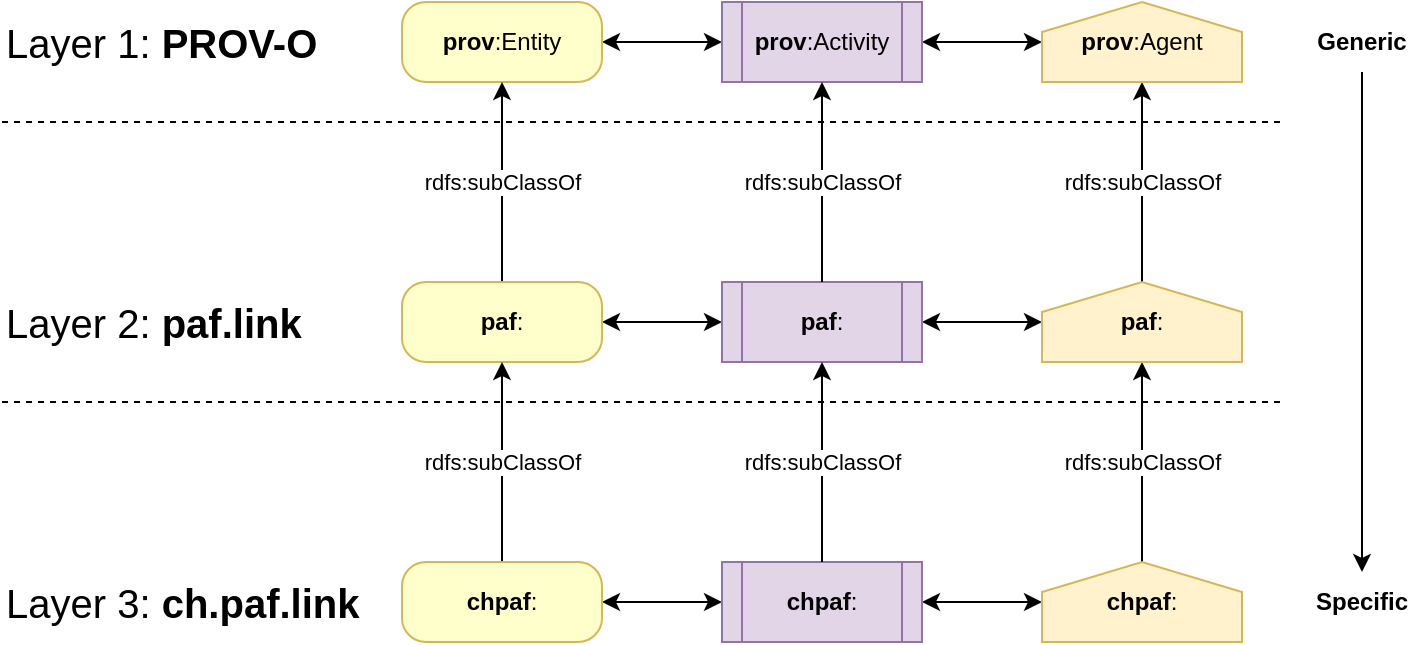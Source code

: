 <mxfile version="21.3.4" type="device">
  <diagram id="j3nCLHnntAiGY3WYhjUm" name="Page-1">
    <mxGraphModel dx="1026" dy="684" grid="1" gridSize="10" guides="1" tooltips="1" connect="1" arrows="1" fold="1" page="1" pageScale="1" pageWidth="827" pageHeight="1169" math="0" shadow="0">
      <root>
        <mxCell id="0" />
        <mxCell id="1" parent="0" />
        <mxCell id="11" value="Layer 1: &lt;b&gt;PROV-O&lt;/b&gt;" style="text;align=left;html=1;verticalAlign=middle;whiteSpace=wrap;rounded=0;labelBackgroundColor=none;fontSize=20;" parent="1" vertex="1">
          <mxGeometry x="40" y="240" width="170" height="40" as="geometry" />
        </mxCell>
        <mxCell id="13" value="Layer 2: &lt;b&gt;paf.link&lt;/b&gt;" style="text;strokeColor=none;align=left;fillColor=none;html=1;verticalAlign=middle;whiteSpace=wrap;rounded=0;labelBackgroundColor=none;fontSize=20;fontColor=none;" parent="1" vertex="1">
          <mxGeometry x="40" y="380" width="170" height="40" as="geometry" />
        </mxCell>
        <mxCell id="38" value="Layer 3: &lt;b&gt;ch.paf.link&lt;/b&gt;" style="text;strokeColor=none;align=left;fillColor=none;html=1;verticalAlign=middle;whiteSpace=wrap;rounded=0;labelBackgroundColor=none;fontSize=20;fontColor=none;" parent="1" vertex="1">
          <mxGeometry x="40" y="520" width="200" height="40" as="geometry" />
        </mxCell>
        <mxCell id="52" value="" style="endArrow=classic;html=1;entryX=0.5;entryY=0;entryDx=0;entryDy=0;exitX=0.5;exitY=1;exitDx=0;exitDy=0;" parent="1" source="54" target="53" edge="1">
          <mxGeometry width="50" height="50" relative="1" as="geometry">
            <mxPoint x="720" y="280" as="sourcePoint" />
            <mxPoint x="720" y="480" as="targetPoint" />
          </mxGeometry>
        </mxCell>
        <mxCell id="53" value="&lt;b&gt;Specific&lt;/b&gt;" style="text;html=1;strokeColor=none;fillColor=none;align=center;verticalAlign=middle;whiteSpace=wrap;rounded=0;" parent="1" vertex="1">
          <mxGeometry x="690" y="525" width="60" height="30" as="geometry" />
        </mxCell>
        <mxCell id="54" value="&lt;b&gt;Generic&lt;/b&gt;" style="text;html=1;strokeColor=none;fillColor=none;align=center;verticalAlign=middle;whiteSpace=wrap;rounded=0;" parent="1" vertex="1">
          <mxGeometry x="690" y="245" width="60" height="30" as="geometry" />
        </mxCell>
        <mxCell id="12" value="" style="endArrow=none;dashed=1;html=1;strokeWidth=1;fontSize=20;fontColor=none;" parent="1" edge="1">
          <mxGeometry width="50" height="50" relative="1" as="geometry">
            <mxPoint x="40" y="300" as="sourcePoint" />
            <mxPoint x="680" y="300" as="targetPoint" />
          </mxGeometry>
        </mxCell>
        <mxCell id="14" value="" style="endArrow=none;dashed=1;html=1;strokeWidth=1;fontSize=20;fontColor=none;" parent="1" edge="1">
          <mxGeometry width="50" height="50" relative="1" as="geometry">
            <mxPoint x="40" y="440" as="sourcePoint" />
            <mxPoint x="680" y="440" as="targetPoint" />
          </mxGeometry>
        </mxCell>
        <mxCell id="85" style="edgeStyle=none;html=1;exitX=1;exitY=0.5;exitDx=0;exitDy=0;entryX=0;entryY=0.5;entryDx=0;entryDy=0;startArrow=classic;startFill=1;" parent="1" source="79" target="80" edge="1">
          <mxGeometry relative="1" as="geometry" />
        </mxCell>
        <mxCell id="79" value="&lt;b&gt;prov&lt;/b&gt;:Entity" style="rounded=1;whiteSpace=wrap;html=1;fillColor=#FFFFCC;strokeColor=#d6b656;arcSize=30;" parent="1" vertex="1">
          <mxGeometry x="240" y="240" width="100" height="40" as="geometry" />
        </mxCell>
        <mxCell id="86" style="edgeStyle=none;html=1;exitX=1;exitY=0.5;exitDx=0;exitDy=0;entryX=0;entryY=0.5;entryDx=0;entryDy=0;startArrow=classic;startFill=1;" parent="1" source="80" target="109" edge="1">
          <mxGeometry relative="1" as="geometry">
            <mxPoint x="560" y="260" as="targetPoint" />
          </mxGeometry>
        </mxCell>
        <mxCell id="80" value="&lt;b&gt;prov&lt;/b&gt;:Activity" style="shape=process;whiteSpace=wrap;html=1;backgroundOutline=1;fillColor=#e1d5e7;strokeColor=#9673a6;" parent="1" vertex="1">
          <mxGeometry x="400" y="240" width="100" height="40" as="geometry" />
        </mxCell>
        <mxCell id="87" style="edgeStyle=none;html=1;exitX=1;exitY=0.5;exitDx=0;exitDy=0;entryX=0;entryY=0.5;entryDx=0;entryDy=0;startArrow=classic;startFill=1;" parent="1" source="88" target="90" edge="1">
          <mxGeometry relative="1" as="geometry" />
        </mxCell>
        <mxCell id="92" value="rdfs:subClassOf" style="edgeStyle=none;html=1;exitX=0.5;exitY=0;exitDx=0;exitDy=0;entryX=0.5;entryY=1;entryDx=0;entryDy=0;startArrow=none;startFill=0;" parent="1" source="88" target="79" edge="1">
          <mxGeometry relative="1" as="geometry" />
        </mxCell>
        <mxCell id="88" value="&lt;b&gt;paf&lt;/b&gt;:" style="rounded=1;whiteSpace=wrap;html=1;fillColor=#FFFFCC;strokeColor=#d6b656;arcSize=30;" parent="1" vertex="1">
          <mxGeometry x="240" y="380" width="100" height="40" as="geometry" />
        </mxCell>
        <mxCell id="89" style="edgeStyle=none;html=1;exitX=1;exitY=0.5;exitDx=0;exitDy=0;entryX=0;entryY=0.5;entryDx=0;entryDy=0;startArrow=classic;startFill=1;" parent="1" source="90" target="108" edge="1">
          <mxGeometry relative="1" as="geometry">
            <mxPoint x="560" y="400" as="targetPoint" />
          </mxGeometry>
        </mxCell>
        <mxCell id="90" value="&lt;b&gt;paf&lt;/b&gt;:" style="shape=process;whiteSpace=wrap;html=1;backgroundOutline=1;fillColor=#e1d5e7;strokeColor=#9673a6;" parent="1" vertex="1">
          <mxGeometry x="400" y="380" width="100" height="40" as="geometry" />
        </mxCell>
        <mxCell id="93" value="rdfs:subClassOf" style="edgeStyle=none;html=1;exitX=0.5;exitY=0;exitDx=0;exitDy=0;entryX=0.5;entryY=1;entryDx=0;entryDy=0;startArrow=none;startFill=0;" parent="1" source="90" target="80" edge="1">
          <mxGeometry relative="1" as="geometry">
            <mxPoint x="300" y="390" as="sourcePoint" />
            <mxPoint x="300" y="290" as="targetPoint" />
          </mxGeometry>
        </mxCell>
        <mxCell id="94" value="rdfs:subClassOf" style="edgeStyle=none;html=1;entryX=0.5;entryY=1;entryDx=0;entryDy=0;startArrow=none;startFill=0;exitX=0.5;exitY=0;exitDx=0;exitDy=0;" parent="1" source="108" target="109" edge="1">
          <mxGeometry relative="1" as="geometry">
            <mxPoint x="640" y="370" as="sourcePoint" />
            <mxPoint x="610" y="280" as="targetPoint" />
          </mxGeometry>
        </mxCell>
        <mxCell id="96" style="edgeStyle=none;html=1;exitX=1;exitY=0.5;exitDx=0;exitDy=0;entryX=0;entryY=0.5;entryDx=0;entryDy=0;startArrow=classic;startFill=1;" parent="1" source="98" target="100" edge="1">
          <mxGeometry relative="1" as="geometry" />
        </mxCell>
        <mxCell id="97" value="rdfs:subClassOf" style="edgeStyle=none;html=1;exitX=0.5;exitY=0;exitDx=0;exitDy=0;entryX=0.5;entryY=1;entryDx=0;entryDy=0;startArrow=none;startFill=0;" parent="1" source="98" target="88" edge="1">
          <mxGeometry relative="1" as="geometry">
            <mxPoint x="290" y="420" as="targetPoint" />
          </mxGeometry>
        </mxCell>
        <mxCell id="98" value="&lt;b&gt;chpaf&lt;/b&gt;:" style="rounded=1;whiteSpace=wrap;html=1;fillColor=#FFFFCC;strokeColor=#d6b656;arcSize=30;" parent="1" vertex="1">
          <mxGeometry x="240" y="520" width="100" height="40" as="geometry" />
        </mxCell>
        <mxCell id="99" style="edgeStyle=none;html=1;exitX=1;exitY=0.5;exitDx=0;exitDy=0;entryX=0;entryY=0.5;entryDx=0;entryDy=0;startArrow=classic;startFill=1;" parent="1" source="100" target="107" edge="1">
          <mxGeometry relative="1" as="geometry">
            <mxPoint x="560" y="540" as="targetPoint" />
          </mxGeometry>
        </mxCell>
        <mxCell id="100" value="&lt;b&gt;chpaf&lt;/b&gt;:" style="shape=process;whiteSpace=wrap;html=1;backgroundOutline=1;fillColor=#e1d5e7;strokeColor=#9673a6;" parent="1" vertex="1">
          <mxGeometry x="400" y="520" width="100" height="40" as="geometry" />
        </mxCell>
        <mxCell id="102" value="rdfs:subClassOf" style="edgeStyle=none;html=1;exitX=0.5;exitY=0;exitDx=0;exitDy=0;entryX=0.5;entryY=1;entryDx=0;entryDy=0;startArrow=none;startFill=0;" parent="1" source="100" target="90" edge="1">
          <mxGeometry relative="1" as="geometry">
            <mxPoint x="300" y="530" as="sourcePoint" />
            <mxPoint x="450" y="420" as="targetPoint" />
          </mxGeometry>
        </mxCell>
        <mxCell id="103" value="rdfs:subClassOf" style="edgeStyle=none;html=1;startArrow=none;startFill=0;exitX=0.5;exitY=0;exitDx=0;exitDy=0;entryX=0.5;entryY=1;entryDx=0;entryDy=0;" parent="1" source="107" target="108" edge="1">
          <mxGeometry relative="1" as="geometry">
            <mxPoint x="640" y="510" as="sourcePoint" />
            <mxPoint x="680" y="430" as="targetPoint" />
          </mxGeometry>
        </mxCell>
        <mxCell id="107" value="&lt;b&gt;chpaf&lt;/b&gt;:" style="shape=offPageConnector;whiteSpace=wrap;html=1;flipV=1;fillColor=#fff2cc;strokeColor=#d6b656;" parent="1" vertex="1">
          <mxGeometry x="560" y="520" width="100" height="40" as="geometry" />
        </mxCell>
        <mxCell id="108" value="&lt;b&gt;paf&lt;/b&gt;:" style="shape=offPageConnector;whiteSpace=wrap;html=1;flipV=1;fillColor=#fff2cc;strokeColor=#d6b656;" parent="1" vertex="1">
          <mxGeometry x="560" y="380" width="100" height="40" as="geometry" />
        </mxCell>
        <mxCell id="109" value="&lt;b&gt;prov&lt;/b&gt;:Agent" style="shape=offPageConnector;whiteSpace=wrap;html=1;flipV=1;fillColor=#fff2cc;strokeColor=#d6b656;" parent="1" vertex="1">
          <mxGeometry x="560" y="240" width="100" height="40" as="geometry" />
        </mxCell>
      </root>
    </mxGraphModel>
  </diagram>
</mxfile>
